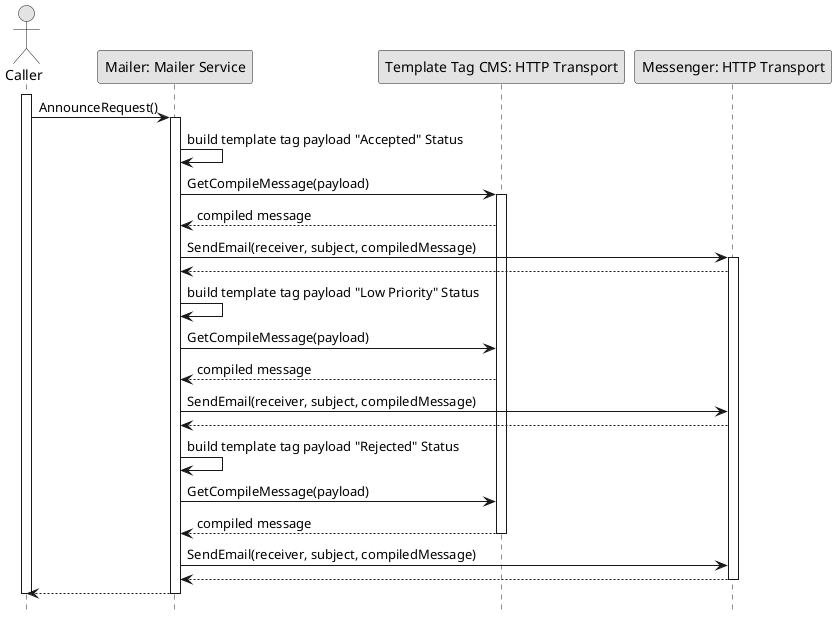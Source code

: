 @startuml AnnounceRequest

skinparam Monochrome true
skinparam Shadowing false
hide footbox

actor "Caller" as Caller
participant "Mailer: Mailer Service" as MailerService
participant "Template Tag CMS: HTTP Transport" as TTCMSHTTPTransport
participant "Messenger: HTTP Transport" as MessengerHTTPTransport

activate Caller

Caller->MailerService: AnnounceRequest()

activate MailerService
MailerService->MailerService: build template tag payload "Accepted" Status
MailerService->TTCMSHTTPTransport: GetCompileMessage(payload)
activate TTCMSHTTPTransport
TTCMSHTTPTransport-->MailerService: compiled message
MailerService->MessengerHTTPTransport: SendEmail(receiver, subject, compiledMessage)
activate MessengerHTTPTransport
MessengerHTTPTransport-->MailerService

MailerService->MailerService: build template tag payload "Low Priority" Status
MailerService->TTCMSHTTPTransport: GetCompileMessage(payload)
TTCMSHTTPTransport-->MailerService: compiled message
MailerService->MessengerHTTPTransport: SendEmail(receiver, subject, compiledMessage)
MessengerHTTPTransport-->MailerService

MailerService->MailerService: build template tag payload "Rejected" Status
MailerService->TTCMSHTTPTransport: GetCompileMessage(payload)
TTCMSHTTPTransport-->MailerService: compiled message
deactivate TTCMSHTTPTransport
MailerService->MessengerHTTPTransport: SendEmail(receiver, subject, compiledMessage)
MessengerHTTPTransport-->MailerService

deactivate MessengerHTTPTransport
MailerService-->Caller
deactivate MailerService

deactivate Caller

@enduml